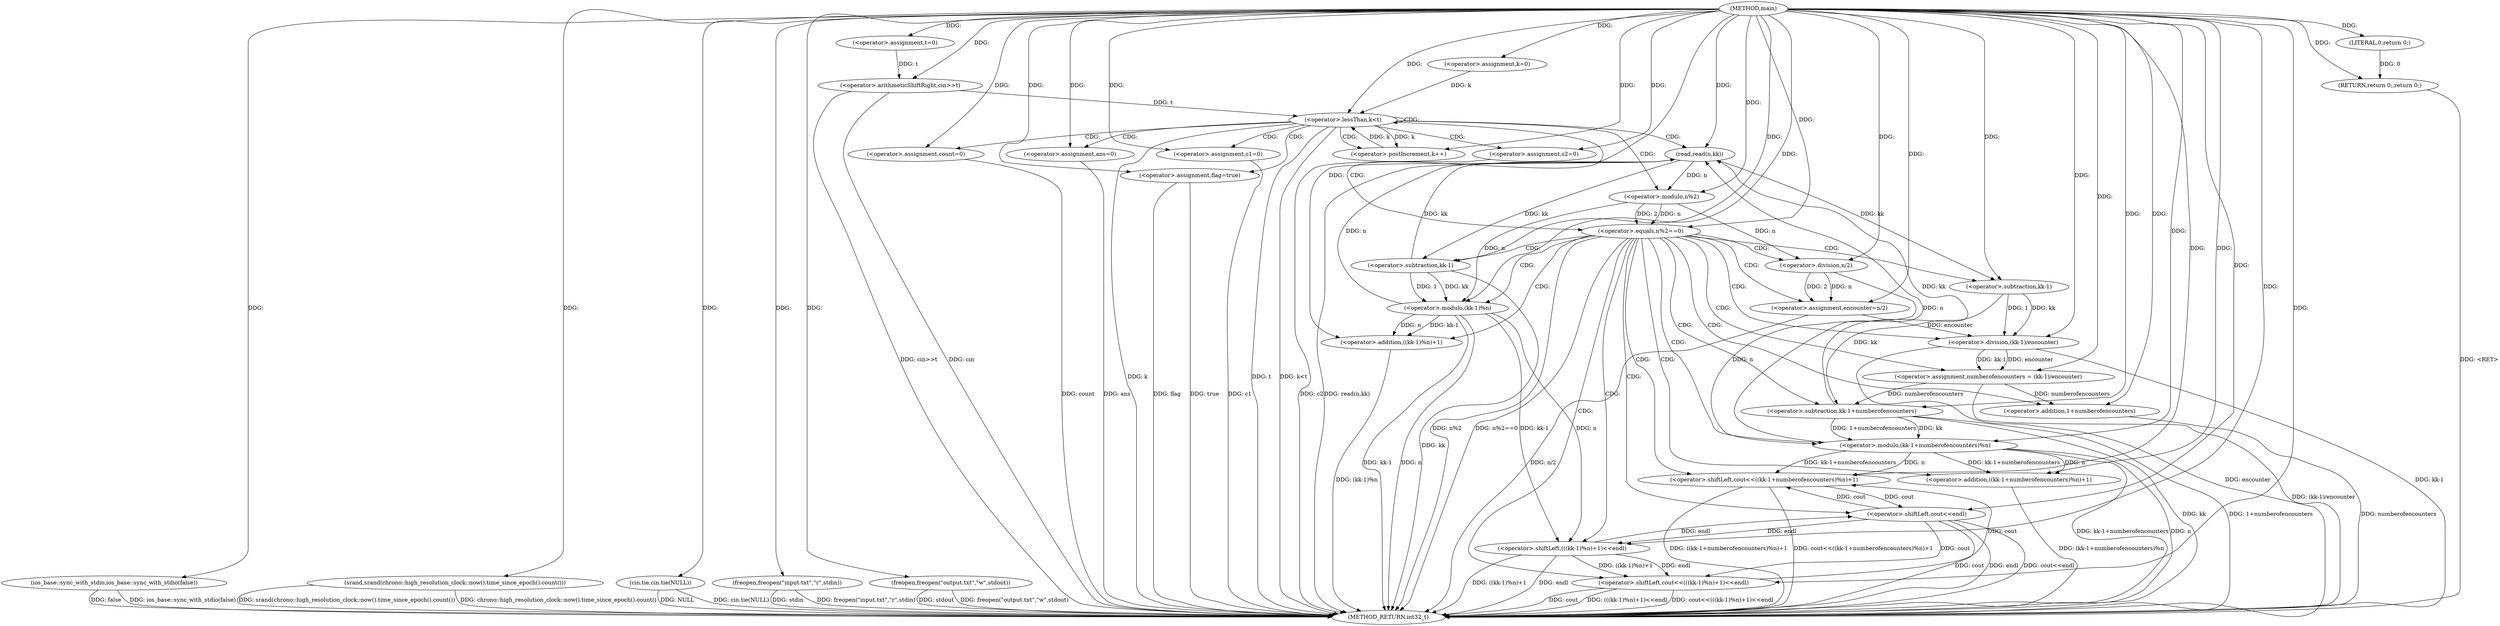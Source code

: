 digraph "main" {  
"1000538" [label = "(METHOD,main)" ]
"1000654" [label = "(METHOD_RETURN,int32_t)" ]
"1000540" [label = "(ios_base::sync_with_stdio,ios_base::sync_with_stdio(false))" ]
"1000542" [label = "(srand,srand(chrono::high_resolution_clock::now().time_since_epoch().count()))" ]
"1000544" [label = "(cin.tie,cin.tie(NULL))" ]
"1000546" [label = "(freopen,freopen(\"input.txt\",\"r\",stdin))" ]
"1000550" [label = "(freopen,freopen(\"output.txt\",\"w\",stdout))" ]
"1000555" [label = "(<operator>.assignment,t=0)" ]
"1000559" [label = "(<operator>.arithmeticShiftRight,cin>>t)" ]
"1000652" [label = "(RETURN,return 0;,return 0;)" ]
"1000563" [label = "(<operator>.assignment,k=0)" ]
"1000566" [label = "(<operator>.lessThan,k<t)" ]
"1000569" [label = "(<operator>.postIncrement,k++)" ]
"1000653" [label = "(LITERAL,0,return 0;)" ]
"1000577" [label = "(<operator>.assignment,count=0)" ]
"1000582" [label = "(<operator>.assignment,ans=0)" ]
"1000586" [label = "(<operator>.assignment,c1=0)" ]
"1000590" [label = "(<operator>.assignment,c2=0)" ]
"1000596" [label = "(<operator>.assignment,flag=true)" ]
"1000602" [label = "(read,read(n,kk))" ]
"1000625" [label = "(<operator>.assignment,encounter=n/2)" ]
"1000631" [label = "(<operator>.assignment,numberofencounters = (kk-1)/encounter)" ]
"1000638" [label = "(<operator>.shiftLeft,cout<<((kk-1+numberofencounters)%n)+1)" ]
"1000649" [label = "(<operator>.shiftLeft,cout<<endl)" ]
"1000606" [label = "(<operator>.equals,n%2==0)" ]
"1000612" [label = "(<operator>.shiftLeft,cout<<(((kk-1)%n)+1)<<endl)" ]
"1000627" [label = "(<operator>.division,n/2)" ]
"1000633" [label = "(<operator>.division,(kk-1)/encounter)" ]
"1000640" [label = "(<operator>.addition,((kk-1+numberofencounters)%n)+1)" ]
"1000607" [label = "(<operator>.modulo,n%2)" ]
"1000634" [label = "(<operator>.subtraction,kk-1)" ]
"1000641" [label = "(<operator>.modulo,(kk-1+numberofencounters)%n)" ]
"1000614" [label = "(<operator>.shiftLeft,(((kk-1)%n)+1)<<endl)" ]
"1000642" [label = "(<operator>.subtraction,kk-1+numberofencounters)" ]
"1000615" [label = "(<operator>.addition,((kk-1)%n)+1)" ]
"1000644" [label = "(<operator>.addition,1+numberofencounters)" ]
"1000616" [label = "(<operator>.modulo,(kk-1)%n)" ]
"1000617" [label = "(<operator>.subtraction,kk-1)" ]
  "1000652" -> "1000654"  [ label = "DDG: <RET>"] 
  "1000540" -> "1000654"  [ label = "DDG: ios_base::sync_with_stdio(false)"] 
  "1000542" -> "1000654"  [ label = "DDG: chrono::high_resolution_clock::now().time_since_epoch().count()"] 
  "1000542" -> "1000654"  [ label = "DDG: srand(chrono::high_resolution_clock::now().time_since_epoch().count())"] 
  "1000544" -> "1000654"  [ label = "DDG: cin.tie(NULL)"] 
  "1000546" -> "1000654"  [ label = "DDG: freopen(\"input.txt\",\"r\",stdin)"] 
  "1000550" -> "1000654"  [ label = "DDG: freopen(\"output.txt\",\"w\",stdout)"] 
  "1000559" -> "1000654"  [ label = "DDG: cin>>t"] 
  "1000566" -> "1000654"  [ label = "DDG: k"] 
  "1000566" -> "1000654"  [ label = "DDG: t"] 
  "1000566" -> "1000654"  [ label = "DDG: k<t"] 
  "1000577" -> "1000654"  [ label = "DDG: count"] 
  "1000582" -> "1000654"  [ label = "DDG: ans"] 
  "1000586" -> "1000654"  [ label = "DDG: c1"] 
  "1000590" -> "1000654"  [ label = "DDG: c2"] 
  "1000596" -> "1000654"  [ label = "DDG: flag"] 
  "1000602" -> "1000654"  [ label = "DDG: read(n,kk)"] 
  "1000606" -> "1000654"  [ label = "DDG: n%2"] 
  "1000606" -> "1000654"  [ label = "DDG: n%2==0"] 
  "1000625" -> "1000654"  [ label = "DDG: n/2"] 
  "1000633" -> "1000654"  [ label = "DDG: kk-1"] 
  "1000633" -> "1000654"  [ label = "DDG: encounter"] 
  "1000631" -> "1000654"  [ label = "DDG: (kk-1)/encounter"] 
  "1000642" -> "1000654"  [ label = "DDG: kk"] 
  "1000644" -> "1000654"  [ label = "DDG: numberofencounters"] 
  "1000642" -> "1000654"  [ label = "DDG: 1+numberofencounters"] 
  "1000641" -> "1000654"  [ label = "DDG: kk-1+numberofencounters"] 
  "1000641" -> "1000654"  [ label = "DDG: n"] 
  "1000640" -> "1000654"  [ label = "DDG: (kk-1+numberofencounters)%n"] 
  "1000638" -> "1000654"  [ label = "DDG: ((kk-1+numberofencounters)%n)+1"] 
  "1000638" -> "1000654"  [ label = "DDG: cout<<((kk-1+numberofencounters)%n)+1"] 
  "1000649" -> "1000654"  [ label = "DDG: cout"] 
  "1000649" -> "1000654"  [ label = "DDG: endl"] 
  "1000649" -> "1000654"  [ label = "DDG: cout<<endl"] 
  "1000612" -> "1000654"  [ label = "DDG: cout"] 
  "1000617" -> "1000654"  [ label = "DDG: kk"] 
  "1000616" -> "1000654"  [ label = "DDG: kk-1"] 
  "1000616" -> "1000654"  [ label = "DDG: n"] 
  "1000615" -> "1000654"  [ label = "DDG: (kk-1)%n"] 
  "1000614" -> "1000654"  [ label = "DDG: ((kk-1)%n)+1"] 
  "1000614" -> "1000654"  [ label = "DDG: endl"] 
  "1000612" -> "1000654"  [ label = "DDG: (((kk-1)%n)+1)<<endl"] 
  "1000612" -> "1000654"  [ label = "DDG: cout<<(((kk-1)%n)+1)<<endl"] 
  "1000546" -> "1000654"  [ label = "DDG: stdin"] 
  "1000544" -> "1000654"  [ label = "DDG: NULL"] 
  "1000540" -> "1000654"  [ label = "DDG: false"] 
  "1000550" -> "1000654"  [ label = "DDG: stdout"] 
  "1000559" -> "1000654"  [ label = "DDG: cin"] 
  "1000596" -> "1000654"  [ label = "DDG: true"] 
  "1000538" -> "1000555"  [ label = "DDG: "] 
  "1000653" -> "1000652"  [ label = "DDG: 0"] 
  "1000538" -> "1000652"  [ label = "DDG: "] 
  "1000538" -> "1000540"  [ label = "DDG: "] 
  "1000538" -> "1000542"  [ label = "DDG: "] 
  "1000538" -> "1000544"  [ label = "DDG: "] 
  "1000538" -> "1000546"  [ label = "DDG: "] 
  "1000538" -> "1000550"  [ label = "DDG: "] 
  "1000538" -> "1000559"  [ label = "DDG: "] 
  "1000555" -> "1000559"  [ label = "DDG: t"] 
  "1000538" -> "1000563"  [ label = "DDG: "] 
  "1000538" -> "1000653"  [ label = "DDG: "] 
  "1000563" -> "1000566"  [ label = "DDG: k"] 
  "1000569" -> "1000566"  [ label = "DDG: k"] 
  "1000538" -> "1000566"  [ label = "DDG: "] 
  "1000559" -> "1000566"  [ label = "DDG: t"] 
  "1000566" -> "1000569"  [ label = "DDG: k"] 
  "1000538" -> "1000569"  [ label = "DDG: "] 
  "1000538" -> "1000577"  [ label = "DDG: "] 
  "1000538" -> "1000582"  [ label = "DDG: "] 
  "1000538" -> "1000586"  [ label = "DDG: "] 
  "1000538" -> "1000590"  [ label = "DDG: "] 
  "1000538" -> "1000596"  [ label = "DDG: "] 
  "1000627" -> "1000625"  [ label = "DDG: n"] 
  "1000627" -> "1000625"  [ label = "DDG: 2"] 
  "1000633" -> "1000631"  [ label = "DDG: kk-1"] 
  "1000633" -> "1000631"  [ label = "DDG: encounter"] 
  "1000641" -> "1000602"  [ label = "DDG: n"] 
  "1000616" -> "1000602"  [ label = "DDG: n"] 
  "1000538" -> "1000602"  [ label = "DDG: "] 
  "1000642" -> "1000602"  [ label = "DDG: kk"] 
  "1000617" -> "1000602"  [ label = "DDG: kk"] 
  "1000538" -> "1000625"  [ label = "DDG: "] 
  "1000538" -> "1000631"  [ label = "DDG: "] 
  "1000649" -> "1000638"  [ label = "DDG: cout"] 
  "1000612" -> "1000638"  [ label = "DDG: cout"] 
  "1000538" -> "1000638"  [ label = "DDG: "] 
  "1000641" -> "1000638"  [ label = "DDG: kk-1+numberofencounters"] 
  "1000641" -> "1000638"  [ label = "DDG: n"] 
  "1000638" -> "1000649"  [ label = "DDG: cout"] 
  "1000538" -> "1000649"  [ label = "DDG: "] 
  "1000614" -> "1000649"  [ label = "DDG: endl"] 
  "1000607" -> "1000606"  [ label = "DDG: 2"] 
  "1000607" -> "1000606"  [ label = "DDG: n"] 
  "1000538" -> "1000606"  [ label = "DDG: "] 
  "1000607" -> "1000627"  [ label = "DDG: n"] 
  "1000538" -> "1000627"  [ label = "DDG: "] 
  "1000634" -> "1000633"  [ label = "DDG: 1"] 
  "1000634" -> "1000633"  [ label = "DDG: kk"] 
  "1000625" -> "1000633"  [ label = "DDG: encounter"] 
  "1000538" -> "1000633"  [ label = "DDG: "] 
  "1000641" -> "1000640"  [ label = "DDG: kk-1+numberofencounters"] 
  "1000641" -> "1000640"  [ label = "DDG: n"] 
  "1000538" -> "1000640"  [ label = "DDG: "] 
  "1000602" -> "1000607"  [ label = "DDG: n"] 
  "1000538" -> "1000607"  [ label = "DDG: "] 
  "1000649" -> "1000612"  [ label = "DDG: cout"] 
  "1000538" -> "1000612"  [ label = "DDG: "] 
  "1000614" -> "1000612"  [ label = "DDG: ((kk-1)%n)+1"] 
  "1000614" -> "1000612"  [ label = "DDG: endl"] 
  "1000602" -> "1000634"  [ label = "DDG: kk"] 
  "1000538" -> "1000634"  [ label = "DDG: "] 
  "1000642" -> "1000641"  [ label = "DDG: 1+numberofencounters"] 
  "1000642" -> "1000641"  [ label = "DDG: kk"] 
  "1000627" -> "1000641"  [ label = "DDG: n"] 
  "1000538" -> "1000641"  [ label = "DDG: "] 
  "1000538" -> "1000614"  [ label = "DDG: "] 
  "1000616" -> "1000614"  [ label = "DDG: n"] 
  "1000616" -> "1000614"  [ label = "DDG: kk-1"] 
  "1000649" -> "1000614"  [ label = "DDG: endl"] 
  "1000634" -> "1000642"  [ label = "DDG: kk"] 
  "1000538" -> "1000642"  [ label = "DDG: "] 
  "1000631" -> "1000642"  [ label = "DDG: numberofencounters"] 
  "1000616" -> "1000615"  [ label = "DDG: n"] 
  "1000616" -> "1000615"  [ label = "DDG: kk-1"] 
  "1000538" -> "1000615"  [ label = "DDG: "] 
  "1000538" -> "1000644"  [ label = "DDG: "] 
  "1000631" -> "1000644"  [ label = "DDG: numberofencounters"] 
  "1000617" -> "1000616"  [ label = "DDG: 1"] 
  "1000617" -> "1000616"  [ label = "DDG: kk"] 
  "1000607" -> "1000616"  [ label = "DDG: n"] 
  "1000538" -> "1000616"  [ label = "DDG: "] 
  "1000602" -> "1000617"  [ label = "DDG: kk"] 
  "1000538" -> "1000617"  [ label = "DDG: "] 
  "1000566" -> "1000577"  [ label = "CDG: "] 
  "1000566" -> "1000602"  [ label = "CDG: "] 
  "1000566" -> "1000607"  [ label = "CDG: "] 
  "1000566" -> "1000590"  [ label = "CDG: "] 
  "1000566" -> "1000582"  [ label = "CDG: "] 
  "1000566" -> "1000586"  [ label = "CDG: "] 
  "1000566" -> "1000596"  [ label = "CDG: "] 
  "1000566" -> "1000566"  [ label = "CDG: "] 
  "1000566" -> "1000569"  [ label = "CDG: "] 
  "1000566" -> "1000606"  [ label = "CDG: "] 
  "1000606" -> "1000649"  [ label = "CDG: "] 
  "1000606" -> "1000644"  [ label = "CDG: "] 
  "1000606" -> "1000614"  [ label = "CDG: "] 
  "1000606" -> "1000631"  [ label = "CDG: "] 
  "1000606" -> "1000627"  [ label = "CDG: "] 
  "1000606" -> "1000641"  [ label = "CDG: "] 
  "1000606" -> "1000615"  [ label = "CDG: "] 
  "1000606" -> "1000634"  [ label = "CDG: "] 
  "1000606" -> "1000633"  [ label = "CDG: "] 
  "1000606" -> "1000625"  [ label = "CDG: "] 
  "1000606" -> "1000640"  [ label = "CDG: "] 
  "1000606" -> "1000642"  [ label = "CDG: "] 
  "1000606" -> "1000612"  [ label = "CDG: "] 
  "1000606" -> "1000617"  [ label = "CDG: "] 
  "1000606" -> "1000616"  [ label = "CDG: "] 
  "1000606" -> "1000638"  [ label = "CDG: "] 
}
